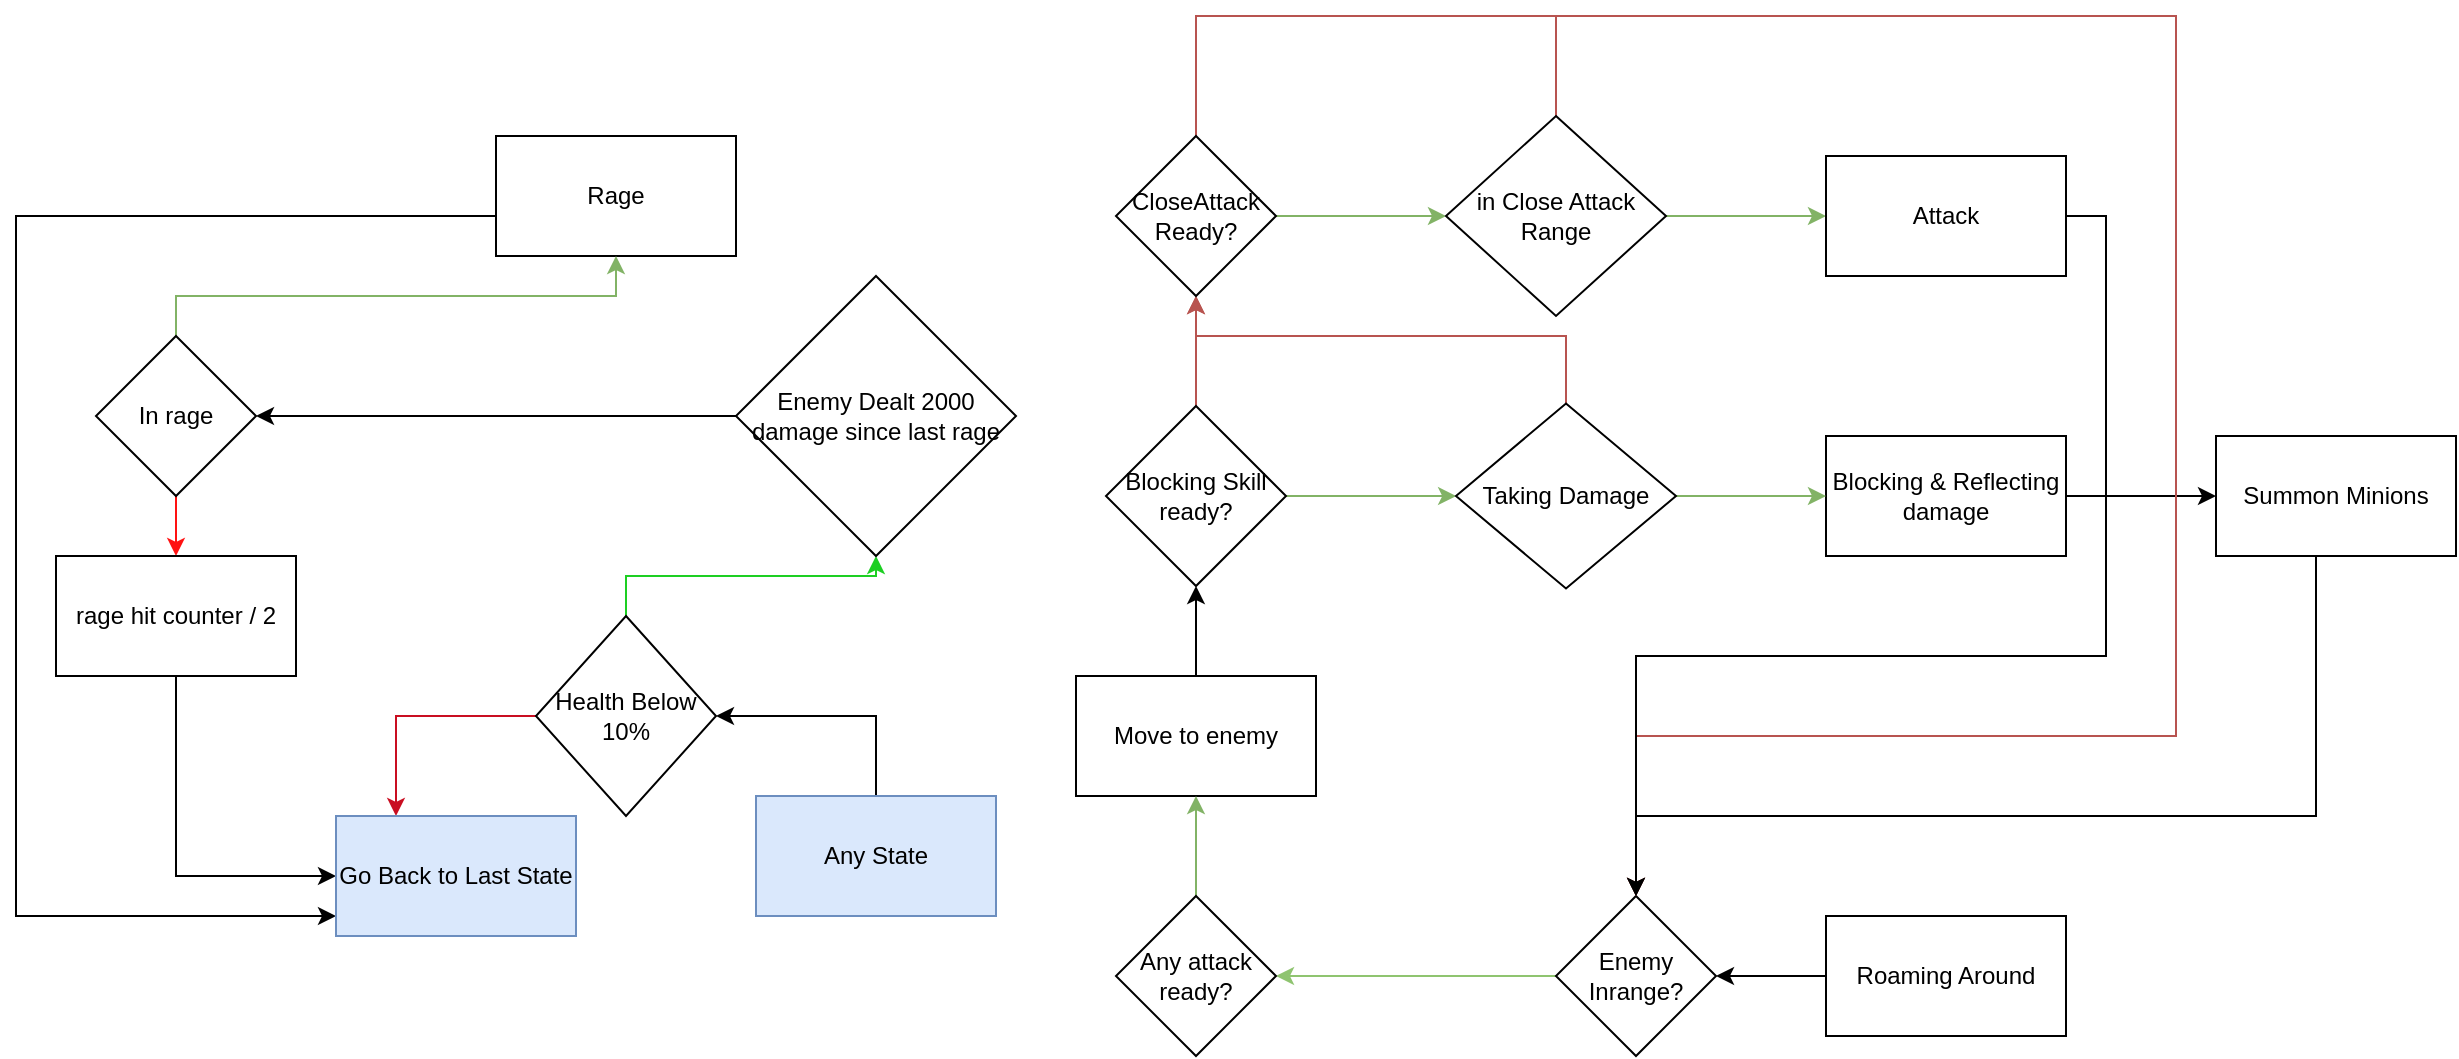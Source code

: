 <mxfile version="14.8.3" type="device"><diagram id="SCjhxX8eAZagP0CQFEXv" name="Page-1"><mxGraphModel dx="1762" dy="484" grid="1" gridSize="10" guides="1" tooltips="1" connect="1" arrows="1" fold="1" page="1" pageScale="1" pageWidth="850" pageHeight="1100" math="0" shadow="0"><root><mxCell id="0"/><mxCell id="1" parent="0"/><mxCell id="3emF1PlS5vWSHEx1QfZp-1" style="edgeStyle=orthogonalEdgeStyle;rounded=0;orthogonalLoop=1;jettySize=auto;html=1;exitX=0;exitY=0.5;exitDx=0;exitDy=0;entryX=1;entryY=0.5;entryDx=0;entryDy=0;" parent="1" source="3emF1PlS5vWSHEx1QfZp-2" target="3emF1PlS5vWSHEx1QfZp-7" edge="1"><mxGeometry relative="1" as="geometry"/></mxCell><mxCell id="3emF1PlS5vWSHEx1QfZp-2" value="Roaming Around" style="rounded=0;whiteSpace=wrap;html=1;" parent="1" vertex="1"><mxGeometry x="425" y="560" width="120" height="60" as="geometry"/></mxCell><mxCell id="3emF1PlS5vWSHEx1QfZp-3" style="edgeStyle=orthogonalEdgeStyle;rounded=0;orthogonalLoop=1;jettySize=auto;html=1;exitX=0.5;exitY=0;exitDx=0;exitDy=0;" parent="1" source="3emF1PlS5vWSHEx1QfZp-4" target="3emF1PlS5vWSHEx1QfZp-12" edge="1"><mxGeometry relative="1" as="geometry"/></mxCell><mxCell id="3emF1PlS5vWSHEx1QfZp-4" value="Move to enemy" style="rounded=0;whiteSpace=wrap;html=1;" parent="1" vertex="1"><mxGeometry x="50" y="440" width="120" height="60" as="geometry"/></mxCell><mxCell id="3emF1PlS5vWSHEx1QfZp-6" style="edgeStyle=orthogonalEdgeStyle;rounded=0;orthogonalLoop=1;jettySize=auto;html=1;exitX=0;exitY=0.5;exitDx=0;exitDy=0;entryX=1;entryY=0.5;entryDx=0;entryDy=0;fillColor=#d5e8d4;strokeColor=#8FC470;" parent="1" source="3emF1PlS5vWSHEx1QfZp-7" target="3emF1PlS5vWSHEx1QfZp-28" edge="1"><mxGeometry relative="1" as="geometry"/></mxCell><mxCell id="3emF1PlS5vWSHEx1QfZp-7" value="Enemy Inrange?" style="rhombus;whiteSpace=wrap;html=1;" parent="1" vertex="1"><mxGeometry x="290" y="550" width="80" height="80" as="geometry"/></mxCell><mxCell id="1lP73nYjSu0wLQWsFOC6-2" style="edgeStyle=orthogonalEdgeStyle;rounded=0;orthogonalLoop=1;jettySize=auto;html=1;" parent="1" source="3emF1PlS5vWSHEx1QfZp-9" target="1lP73nYjSu0wLQWsFOC6-1" edge="1"><mxGeometry relative="1" as="geometry"/></mxCell><mxCell id="3emF1PlS5vWSHEx1QfZp-9" value="Blocking &amp;amp; Reflecting damage" style="rounded=0;whiteSpace=wrap;html=1;" parent="1" vertex="1"><mxGeometry x="425" y="320" width="120" height="60" as="geometry"/></mxCell><mxCell id="3emF1PlS5vWSHEx1QfZp-10" style="edgeStyle=orthogonalEdgeStyle;rounded=0;orthogonalLoop=1;jettySize=auto;html=1;exitX=1;exitY=0.5;exitDx=0;exitDy=0;fillColor=#d5e8d4;strokeColor=#82b366;" parent="1" source="3emF1PlS5vWSHEx1QfZp-12" target="3emF1PlS5vWSHEx1QfZp-15" edge="1"><mxGeometry relative="1" as="geometry"/></mxCell><mxCell id="3emF1PlS5vWSHEx1QfZp-11" style="edgeStyle=orthogonalEdgeStyle;rounded=0;orthogonalLoop=1;jettySize=auto;html=1;exitX=0.5;exitY=0;exitDx=0;exitDy=0;entryX=0.5;entryY=1;entryDx=0;entryDy=0;fillColor=#f8cecc;strokeColor=#b85450;" parent="1" source="3emF1PlS5vWSHEx1QfZp-12" target="3emF1PlS5vWSHEx1QfZp-18" edge="1"><mxGeometry relative="1" as="geometry"/></mxCell><mxCell id="3emF1PlS5vWSHEx1QfZp-12" value="Blocking Skill ready?" style="rhombus;whiteSpace=wrap;html=1;" parent="1" vertex="1"><mxGeometry x="65" y="305" width="90" height="90" as="geometry"/></mxCell><mxCell id="3emF1PlS5vWSHEx1QfZp-13" style="edgeStyle=orthogonalEdgeStyle;rounded=0;orthogonalLoop=1;jettySize=auto;html=1;exitX=1;exitY=0.5;exitDx=0;exitDy=0;entryX=0;entryY=0.5;entryDx=0;entryDy=0;fillColor=#d5e8d4;strokeColor=#82b366;" parent="1" source="3emF1PlS5vWSHEx1QfZp-15" target="3emF1PlS5vWSHEx1QfZp-9" edge="1"><mxGeometry relative="1" as="geometry"/></mxCell><mxCell id="3emF1PlS5vWSHEx1QfZp-14" style="edgeStyle=orthogonalEdgeStyle;rounded=0;orthogonalLoop=1;jettySize=auto;html=1;exitX=0.5;exitY=0;exitDx=0;exitDy=0;entryX=0.5;entryY=1;entryDx=0;entryDy=0;fillColor=#f8cecc;strokeColor=#b85450;" parent="1" source="3emF1PlS5vWSHEx1QfZp-15" target="3emF1PlS5vWSHEx1QfZp-18" edge="1"><mxGeometry relative="1" as="geometry"><Array as="points"><mxPoint x="295" y="270"/><mxPoint x="110" y="270"/></Array></mxGeometry></mxCell><mxCell id="3emF1PlS5vWSHEx1QfZp-15" value="Taking Damage" style="rhombus;whiteSpace=wrap;html=1;" parent="1" vertex="1"><mxGeometry x="240" y="303.75" width="110" height="92.5" as="geometry"/></mxCell><mxCell id="3emF1PlS5vWSHEx1QfZp-16" style="edgeStyle=orthogonalEdgeStyle;rounded=0;orthogonalLoop=1;jettySize=auto;html=1;exitX=1;exitY=0.5;exitDx=0;exitDy=0;fillColor=#d5e8d4;strokeColor=#82b366;" parent="1" source="3emF1PlS5vWSHEx1QfZp-18" target="3emF1PlS5vWSHEx1QfZp-21" edge="1"><mxGeometry relative="1" as="geometry"/></mxCell><mxCell id="3emF1PlS5vWSHEx1QfZp-17" style="edgeStyle=orthogonalEdgeStyle;rounded=0;orthogonalLoop=1;jettySize=auto;html=1;exitX=0.5;exitY=0;exitDx=0;exitDy=0;entryX=0.5;entryY=0;entryDx=0;entryDy=0;fillColor=#f8cecc;strokeColor=#b85450;" parent="1" source="3emF1PlS5vWSHEx1QfZp-18" target="3emF1PlS5vWSHEx1QfZp-7" edge="1"><mxGeometry relative="1" as="geometry"><Array as="points"><mxPoint x="110" y="110"/><mxPoint x="600" y="110"/><mxPoint x="600" y="470"/><mxPoint x="330" y="470"/></Array></mxGeometry></mxCell><mxCell id="3emF1PlS5vWSHEx1QfZp-18" value="CloseAttack Ready?" style="rhombus;whiteSpace=wrap;html=1;" parent="1" vertex="1"><mxGeometry x="70" y="170" width="80" height="80" as="geometry"/></mxCell><mxCell id="3emF1PlS5vWSHEx1QfZp-19" style="edgeStyle=orthogonalEdgeStyle;rounded=0;orthogonalLoop=1;jettySize=auto;html=1;exitX=1;exitY=0.5;exitDx=0;exitDy=0;fillColor=#d5e8d4;strokeColor=#82b366;" parent="1" source="3emF1PlS5vWSHEx1QfZp-21" target="3emF1PlS5vWSHEx1QfZp-23" edge="1"><mxGeometry relative="1" as="geometry"/></mxCell><mxCell id="3emF1PlS5vWSHEx1QfZp-20" style="edgeStyle=orthogonalEdgeStyle;rounded=0;orthogonalLoop=1;jettySize=auto;html=1;exitX=0.5;exitY=0;exitDx=0;exitDy=0;fillColor=#f8cecc;strokeColor=#b85450;entryX=0.5;entryY=0;entryDx=0;entryDy=0;" parent="1" source="3emF1PlS5vWSHEx1QfZp-21" target="3emF1PlS5vWSHEx1QfZp-7" edge="1"><mxGeometry relative="1" as="geometry"><mxPoint x="170" y="470" as="targetPoint"/><Array as="points"><mxPoint x="290" y="110"/><mxPoint x="600" y="110"/><mxPoint x="600" y="470"/><mxPoint x="330" y="470"/></Array></mxGeometry></mxCell><mxCell id="3emF1PlS5vWSHEx1QfZp-21" value="in Close Attack Range" style="rhombus;whiteSpace=wrap;html=1;" parent="1" vertex="1"><mxGeometry x="235" y="160" width="110" height="100" as="geometry"/></mxCell><mxCell id="3emF1PlS5vWSHEx1QfZp-22" style="edgeStyle=orthogonalEdgeStyle;rounded=0;orthogonalLoop=1;jettySize=auto;html=1;exitX=1;exitY=0.5;exitDx=0;exitDy=0;entryX=0.5;entryY=0;entryDx=0;entryDy=0;" parent="1" source="3emF1PlS5vWSHEx1QfZp-23" target="3emF1PlS5vWSHEx1QfZp-7" edge="1"><mxGeometry relative="1" as="geometry"><Array as="points"><mxPoint x="565" y="210"/><mxPoint x="565" y="430"/><mxPoint x="330" y="430"/></Array></mxGeometry></mxCell><mxCell id="3emF1PlS5vWSHEx1QfZp-23" value="Attack" style="rounded=0;whiteSpace=wrap;html=1;" parent="1" vertex="1"><mxGeometry x="425" y="180" width="120" height="60" as="geometry"/></mxCell><mxCell id="3emF1PlS5vWSHEx1QfZp-26" style="edgeStyle=orthogonalEdgeStyle;rounded=0;orthogonalLoop=1;jettySize=auto;html=1;exitX=0.5;exitY=0;exitDx=0;exitDy=0;entryX=0.5;entryY=1;entryDx=0;entryDy=0;fillColor=#d5e8d4;strokeColor=#82b366;" parent="1" source="3emF1PlS5vWSHEx1QfZp-28" target="3emF1PlS5vWSHEx1QfZp-4" edge="1"><mxGeometry relative="1" as="geometry"/></mxCell><mxCell id="3emF1PlS5vWSHEx1QfZp-28" value="Any attack ready?" style="rhombus;whiteSpace=wrap;html=1;" parent="1" vertex="1"><mxGeometry x="70" y="550" width="80" height="80" as="geometry"/></mxCell><mxCell id="3emF1PlS5vWSHEx1QfZp-90" style="edgeStyle=orthogonalEdgeStyle;rounded=0;orthogonalLoop=1;jettySize=auto;html=1;strokeColor=#000000;" parent="1" source="3emF1PlS5vWSHEx1QfZp-33" target="3emF1PlS5vWSHEx1QfZp-57" edge="1"><mxGeometry relative="1" as="geometry"><Array as="points"><mxPoint x="-50" y="460"/></Array></mxGeometry></mxCell><mxCell id="3emF1PlS5vWSHEx1QfZp-33" value="Any State" style="rounded=0;whiteSpace=wrap;html=1;fillColor=#dae8fc;strokeColor=#6c8ebf;" parent="1" vertex="1"><mxGeometry x="-110" y="500" width="120" height="60" as="geometry"/></mxCell><mxCell id="3emF1PlS5vWSHEx1QfZp-92" style="edgeStyle=orthogonalEdgeStyle;rounded=0;orthogonalLoop=1;jettySize=auto;html=1;strokeColor=#000000;" parent="1" source="3emF1PlS5vWSHEx1QfZp-39" target="3emF1PlS5vWSHEx1QfZp-60" edge="1"><mxGeometry relative="1" as="geometry"><Array as="points"><mxPoint x="-480" y="210"/><mxPoint x="-480" y="560"/></Array></mxGeometry></mxCell><mxCell id="3emF1PlS5vWSHEx1QfZp-39" value="Rage" style="rounded=0;whiteSpace=wrap;html=1;" parent="1" vertex="1"><mxGeometry x="-240" y="170" width="120" height="60" as="geometry"/></mxCell><mxCell id="3emF1PlS5vWSHEx1QfZp-42" style="edgeStyle=orthogonalEdgeStyle;rounded=0;orthogonalLoop=1;jettySize=auto;html=1;exitX=0.5;exitY=0;exitDx=0;exitDy=0;entryX=0.5;entryY=1;entryDx=0;entryDy=0;fillColor=#d5e8d4;strokeColor=#82b366;" parent="1" source="3emF1PlS5vWSHEx1QfZp-44" target="3emF1PlS5vWSHEx1QfZp-39" edge="1"><mxGeometry relative="1" as="geometry"><Array as="points"><mxPoint x="-400" y="250"/><mxPoint x="-180" y="250"/></Array></mxGeometry></mxCell><mxCell id="3emF1PlS5vWSHEx1QfZp-94" style="edgeStyle=orthogonalEdgeStyle;rounded=0;orthogonalLoop=1;jettySize=auto;html=1;entryX=0.5;entryY=0;entryDx=0;entryDy=0;strokeColor=#FF1212;" parent="1" source="3emF1PlS5vWSHEx1QfZp-44" target="3emF1PlS5vWSHEx1QfZp-46" edge="1"><mxGeometry relative="1" as="geometry"/></mxCell><mxCell id="3emF1PlS5vWSHEx1QfZp-44" value="In rage" style="rhombus;whiteSpace=wrap;html=1;" parent="1" vertex="1"><mxGeometry x="-440" y="270" width="80" height="80" as="geometry"/></mxCell><mxCell id="3emF1PlS5vWSHEx1QfZp-91" style="edgeStyle=orthogonalEdgeStyle;rounded=0;orthogonalLoop=1;jettySize=auto;html=1;strokeColor=#000000;" parent="1" source="3emF1PlS5vWSHEx1QfZp-46" target="3emF1PlS5vWSHEx1QfZp-60" edge="1"><mxGeometry relative="1" as="geometry"><Array as="points"><mxPoint x="-400" y="540"/></Array></mxGeometry></mxCell><mxCell id="3emF1PlS5vWSHEx1QfZp-46" value="rage hit counter / 2" style="rounded=0;whiteSpace=wrap;html=1;" parent="1" vertex="1"><mxGeometry x="-460" y="380" width="120" height="60" as="geometry"/></mxCell><mxCell id="3emF1PlS5vWSHEx1QfZp-56" style="edgeStyle=orthogonalEdgeStyle;rounded=0;orthogonalLoop=1;jettySize=auto;html=1;exitX=0;exitY=0.5;exitDx=0;exitDy=0;fillColor=#f8cecc;strokeColor=#C90E21;" parent="1" source="3emF1PlS5vWSHEx1QfZp-57" target="3emF1PlS5vWSHEx1QfZp-60" edge="1"><mxGeometry relative="1" as="geometry"><Array as="points"><mxPoint x="-290" y="460"/></Array></mxGeometry></mxCell><mxCell id="3emF1PlS5vWSHEx1QfZp-88" style="edgeStyle=orthogonalEdgeStyle;rounded=0;orthogonalLoop=1;jettySize=auto;html=1;strokeColor=#1DCF23;" parent="1" source="3emF1PlS5vWSHEx1QfZp-57" target="3emF1PlS5vWSHEx1QfZp-87" edge="1"><mxGeometry relative="1" as="geometry"><Array as="points"><mxPoint x="-175" y="390"/><mxPoint x="-50" y="390"/></Array></mxGeometry></mxCell><mxCell id="3emF1PlS5vWSHEx1QfZp-57" value="Health Below 10%" style="rhombus;whiteSpace=wrap;html=1;" parent="1" vertex="1"><mxGeometry x="-220" y="410" width="90" height="100" as="geometry"/></mxCell><mxCell id="3emF1PlS5vWSHEx1QfZp-60" value="Go Back to Last State" style="rounded=0;whiteSpace=wrap;html=1;fillColor=#dae8fc;strokeColor=#6c8ebf;" parent="1" vertex="1"><mxGeometry x="-320" y="510" width="120" height="60" as="geometry"/></mxCell><mxCell id="3emF1PlS5vWSHEx1QfZp-67" style="edgeStyle=orthogonalEdgeStyle;rounded=0;orthogonalLoop=1;jettySize=auto;html=1;" parent="1" edge="1"><mxGeometry relative="1" as="geometry"><mxPoint x="-120" y="180" as="targetPoint"/></mxGeometry></mxCell><mxCell id="3emF1PlS5vWSHEx1QfZp-89" style="edgeStyle=orthogonalEdgeStyle;rounded=0;orthogonalLoop=1;jettySize=auto;html=1;" parent="1" source="3emF1PlS5vWSHEx1QfZp-87" target="3emF1PlS5vWSHEx1QfZp-44" edge="1"><mxGeometry relative="1" as="geometry"/></mxCell><mxCell id="3emF1PlS5vWSHEx1QfZp-87" value="Enemy Dealt 2000 damage since last rage" style="rhombus;whiteSpace=wrap;html=1;" parent="1" vertex="1"><mxGeometry x="-120" y="240" width="140" height="140" as="geometry"/></mxCell><mxCell id="1lP73nYjSu0wLQWsFOC6-3" style="edgeStyle=orthogonalEdgeStyle;rounded=0;orthogonalLoop=1;jettySize=auto;html=1;" parent="1" source="1lP73nYjSu0wLQWsFOC6-1" target="3emF1PlS5vWSHEx1QfZp-7" edge="1"><mxGeometry relative="1" as="geometry"><Array as="points"><mxPoint x="670" y="510"/><mxPoint x="330" y="510"/></Array></mxGeometry></mxCell><mxCell id="1lP73nYjSu0wLQWsFOC6-1" value="Summon Minions" style="rounded=0;whiteSpace=wrap;html=1;" parent="1" vertex="1"><mxGeometry x="620" y="320" width="120" height="60" as="geometry"/></mxCell></root></mxGraphModel></diagram></mxfile>